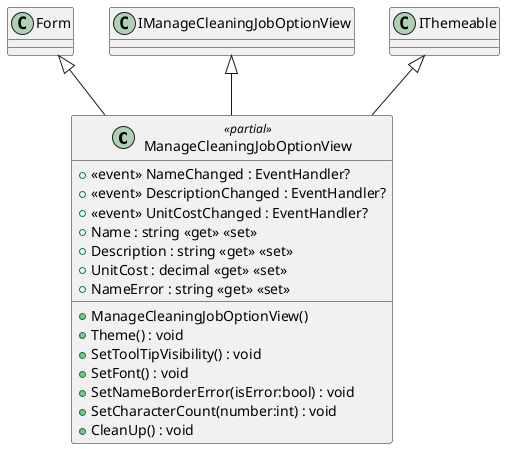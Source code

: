 @startuml
class ManageCleaningJobOptionView <<partial>> {
    +  <<event>> NameChanged : EventHandler? 
    +  <<event>> DescriptionChanged : EventHandler? 
    +  <<event>> UnitCostChanged : EventHandler? 
    + ManageCleaningJobOptionView()
    + Theme() : void
    + SetToolTipVisibility() : void
    + SetFont() : void
    + Name : string <<get>> <<set>>
    + Description : string <<get>> <<set>>
    + UnitCost : decimal <<get>> <<set>>
    + NameError : string <<get>> <<set>>
    + SetNameBorderError(isError:bool) : void
    + SetCharacterCount(number:int) : void
    + CleanUp() : void
}
Form <|-- ManageCleaningJobOptionView
IManageCleaningJobOptionView <|-- ManageCleaningJobOptionView
IThemeable <|-- ManageCleaningJobOptionView
@enduml
